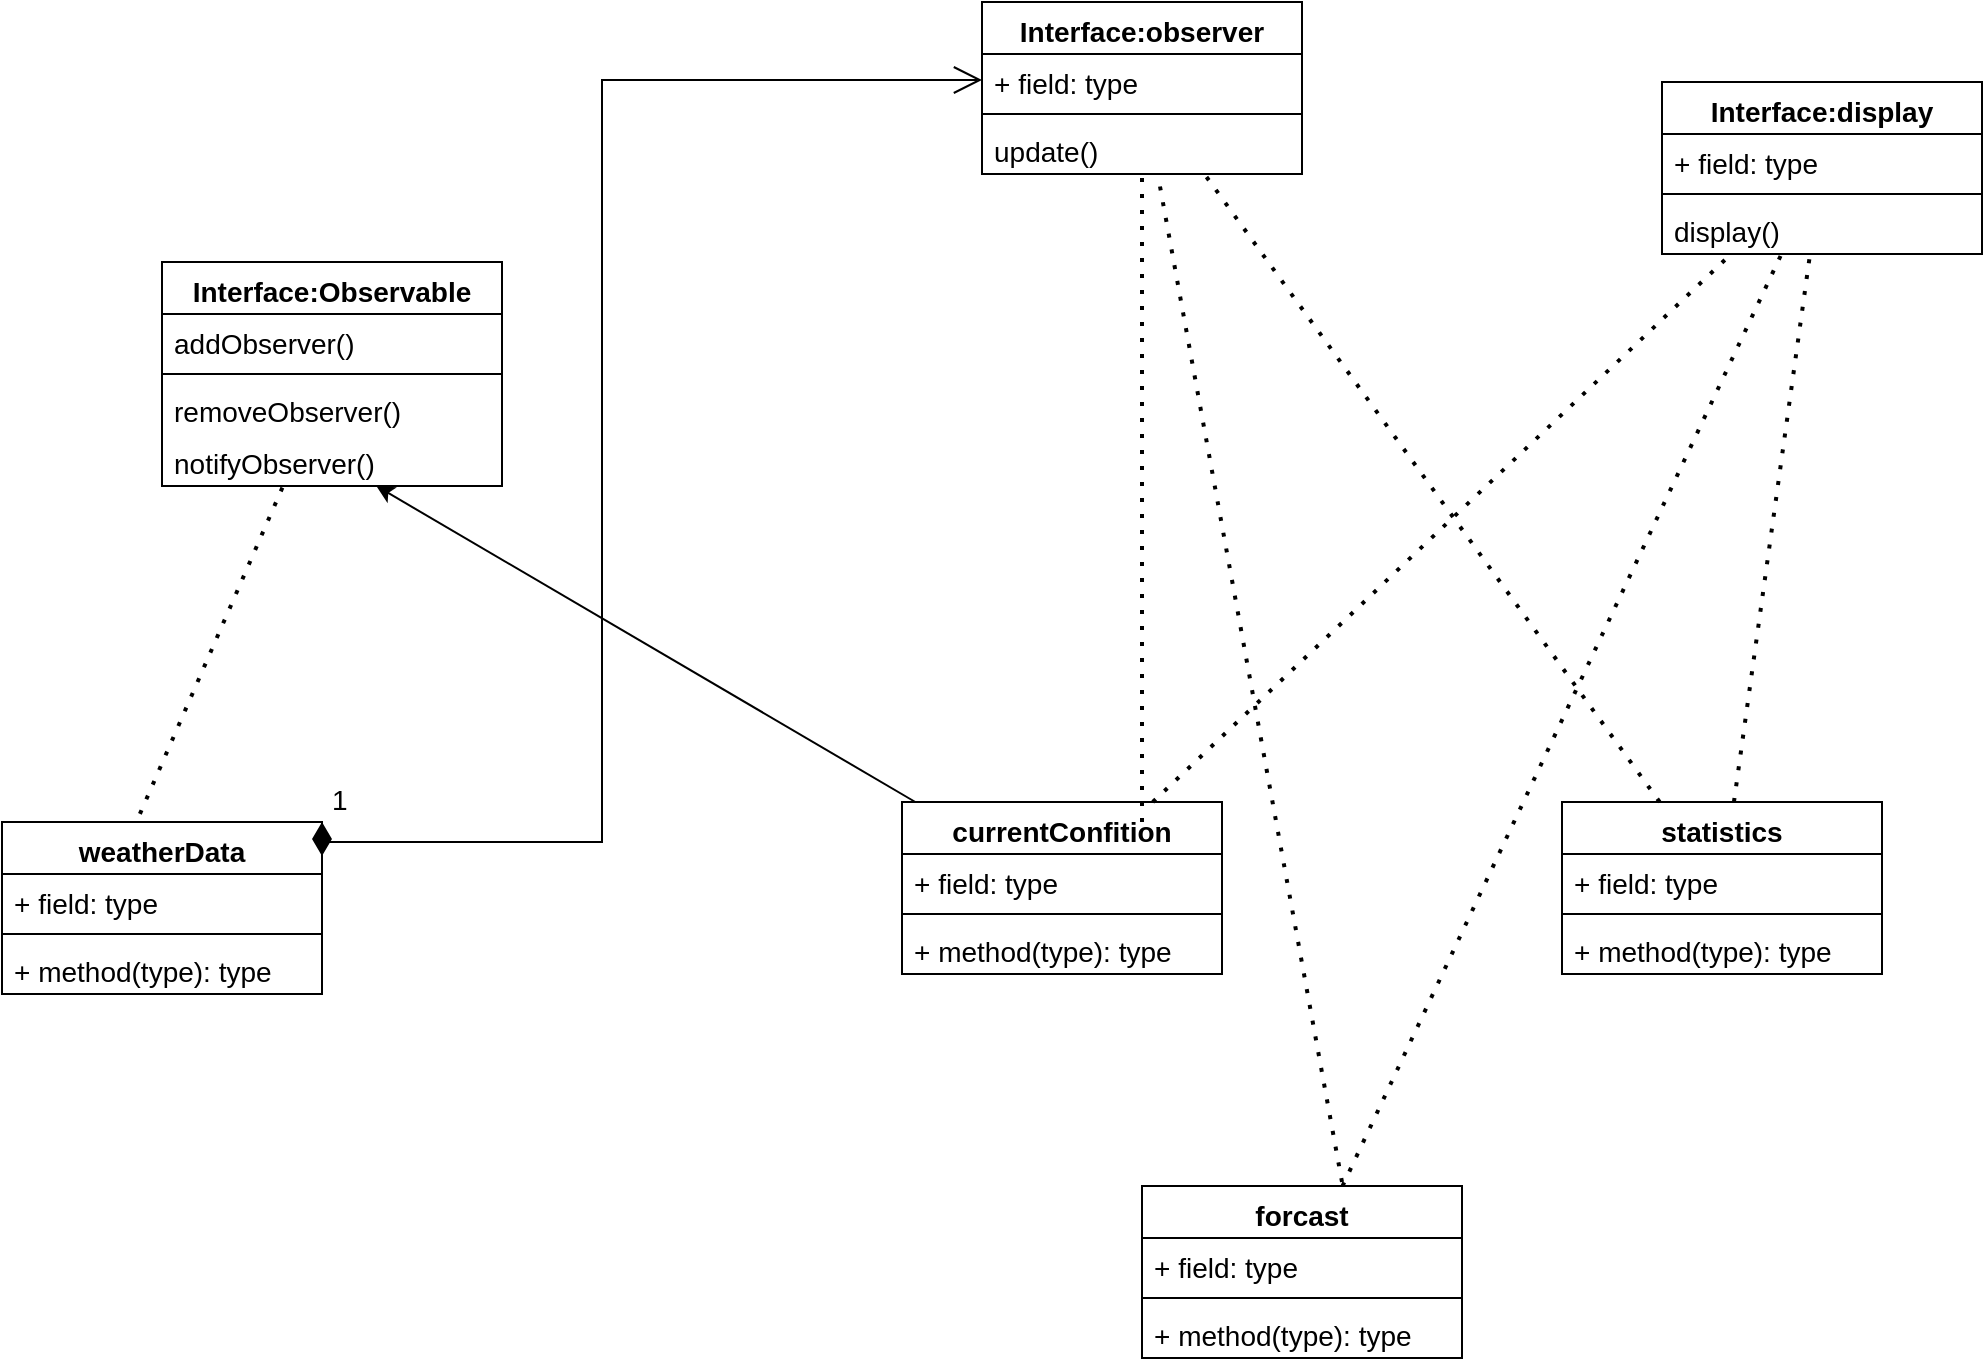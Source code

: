 <mxfile version="20.2.3" type="device"><diagram id="wjC18C30Qzfkxzj-ixqd" name="Page-1"><mxGraphModel dx="1298" dy="1976" grid="1" gridSize="10" guides="1" tooltips="1" connect="1" arrows="1" fold="1" page="1" pageScale="1" pageWidth="827" pageHeight="1169" math="0" shadow="0"><root><mxCell id="0"/><mxCell id="1" parent="0"/><mxCell id="UhULc9KYVfrSt8ejz4h0-21" value="Interface:Observable" style="swimlane;fontStyle=1;align=center;verticalAlign=top;childLayout=stackLayout;horizontal=1;startSize=26;horizontalStack=0;resizeParent=1;resizeParentMax=0;resizeLast=0;collapsible=1;marginBottom=0;fontSize=14;" vertex="1" parent="1"><mxGeometry x="90" y="80" width="170" height="112" as="geometry"><mxRectangle x="90" y="80" width="180" height="30" as="alternateBounds"/></mxGeometry></mxCell><mxCell id="UhULc9KYVfrSt8ejz4h0-22" value="addObserver()" style="text;strokeColor=none;fillColor=none;align=left;verticalAlign=top;spacingLeft=4;spacingRight=4;overflow=hidden;rotatable=0;points=[[0,0.5],[1,0.5]];portConstraint=eastwest;fontSize=14;" vertex="1" parent="UhULc9KYVfrSt8ejz4h0-21"><mxGeometry y="26" width="170" height="26" as="geometry"/></mxCell><mxCell id="UhULc9KYVfrSt8ejz4h0-23" value="" style="line;strokeWidth=1;fillColor=none;align=left;verticalAlign=middle;spacingTop=-1;spacingLeft=3;spacingRight=3;rotatable=0;labelPosition=right;points=[];portConstraint=eastwest;fontSize=14;" vertex="1" parent="UhULc9KYVfrSt8ejz4h0-21"><mxGeometry y="52" width="170" height="8" as="geometry"/></mxCell><object label="removeObserver()" mnmxn="" id="UhULc9KYVfrSt8ejz4h0-24"><mxCell style="text;strokeColor=none;fillColor=none;align=left;verticalAlign=top;spacingLeft=4;spacingRight=4;overflow=hidden;rotatable=0;points=[[0,0.5],[1,0.5]];portConstraint=eastwest;fontSize=14;" vertex="1" parent="UhULc9KYVfrSt8ejz4h0-21"><mxGeometry y="60" width="170" height="26" as="geometry"/></mxCell></object><object label="notifyObserver()" mnmxn="" id="UhULc9KYVfrSt8ejz4h0-30"><mxCell style="text;strokeColor=none;fillColor=none;align=left;verticalAlign=top;spacingLeft=4;spacingRight=4;overflow=hidden;rotatable=0;points=[[0,0.5],[1,0.5]];portConstraint=eastwest;fontSize=14;" vertex="1" parent="UhULc9KYVfrSt8ejz4h0-21"><mxGeometry y="86" width="170" height="26" as="geometry"/></mxCell></object><mxCell id="UhULc9KYVfrSt8ejz4h0-51" value="weatherData" style="swimlane;fontStyle=1;align=center;verticalAlign=top;childLayout=stackLayout;horizontal=1;startSize=26;horizontalStack=0;resizeParent=1;resizeParentMax=0;resizeLast=0;collapsible=1;marginBottom=0;fontSize=14;" vertex="1" parent="1"><mxGeometry x="10" y="360" width="160" height="86" as="geometry"/></mxCell><mxCell id="UhULc9KYVfrSt8ejz4h0-52" value="+ field: type" style="text;strokeColor=none;fillColor=none;align=left;verticalAlign=top;spacingLeft=4;spacingRight=4;overflow=hidden;rotatable=0;points=[[0,0.5],[1,0.5]];portConstraint=eastwest;fontSize=14;" vertex="1" parent="UhULc9KYVfrSt8ejz4h0-51"><mxGeometry y="26" width="160" height="26" as="geometry"/></mxCell><mxCell id="UhULc9KYVfrSt8ejz4h0-53" value="" style="line;strokeWidth=1;fillColor=none;align=left;verticalAlign=middle;spacingTop=-1;spacingLeft=3;spacingRight=3;rotatable=0;labelPosition=right;points=[];portConstraint=eastwest;fontSize=14;" vertex="1" parent="UhULc9KYVfrSt8ejz4h0-51"><mxGeometry y="52" width="160" height="8" as="geometry"/></mxCell><mxCell id="UhULc9KYVfrSt8ejz4h0-54" value="+ method(type): type" style="text;strokeColor=none;fillColor=none;align=left;verticalAlign=top;spacingLeft=4;spacingRight=4;overflow=hidden;rotatable=0;points=[[0,0.5],[1,0.5]];portConstraint=eastwest;fontSize=14;" vertex="1" parent="UhULc9KYVfrSt8ejz4h0-51"><mxGeometry y="60" width="160" height="26" as="geometry"/></mxCell><mxCell id="UhULc9KYVfrSt8ejz4h0-55" value="" style="endArrow=none;dashed=1;html=1;dashPattern=1 3;strokeWidth=2;rounded=0;fontSize=14;exitX=0.431;exitY=-0.047;exitDx=0;exitDy=0;exitPerimeter=0;" edge="1" parent="1" source="UhULc9KYVfrSt8ejz4h0-51" target="UhULc9KYVfrSt8ejz4h0-21"><mxGeometry width="50" height="50" relative="1" as="geometry"><mxPoint x="390" y="460" as="sourcePoint"/><mxPoint x="440" y="410" as="targetPoint"/></mxGeometry></mxCell><mxCell id="UhULc9KYVfrSt8ejz4h0-58" value="Interface:display" style="swimlane;fontStyle=1;align=center;verticalAlign=top;childLayout=stackLayout;horizontal=1;startSize=26;horizontalStack=0;resizeParent=1;resizeParentMax=0;resizeLast=0;collapsible=1;marginBottom=0;fontSize=14;" vertex="1" parent="1"><mxGeometry x="840" y="-10" width="160" height="86" as="geometry"/></mxCell><mxCell id="UhULc9KYVfrSt8ejz4h0-59" value="+ field: type" style="text;strokeColor=none;fillColor=none;align=left;verticalAlign=top;spacingLeft=4;spacingRight=4;overflow=hidden;rotatable=0;points=[[0,0.5],[1,0.5]];portConstraint=eastwest;fontSize=14;" vertex="1" parent="UhULc9KYVfrSt8ejz4h0-58"><mxGeometry y="26" width="160" height="26" as="geometry"/></mxCell><mxCell id="UhULc9KYVfrSt8ejz4h0-60" value="" style="line;strokeWidth=1;fillColor=none;align=left;verticalAlign=middle;spacingTop=-1;spacingLeft=3;spacingRight=3;rotatable=0;labelPosition=right;points=[];portConstraint=eastwest;fontSize=14;" vertex="1" parent="UhULc9KYVfrSt8ejz4h0-58"><mxGeometry y="52" width="160" height="8" as="geometry"/></mxCell><mxCell id="UhULc9KYVfrSt8ejz4h0-61" value="display()" style="text;strokeColor=none;fillColor=none;align=left;verticalAlign=top;spacingLeft=4;spacingRight=4;overflow=hidden;rotatable=0;points=[[0,0.5],[1,0.5]];portConstraint=eastwest;fontSize=14;" vertex="1" parent="UhULc9KYVfrSt8ejz4h0-58"><mxGeometry y="60" width="160" height="26" as="geometry"/></mxCell><mxCell id="UhULc9KYVfrSt8ejz4h0-62" value="currentConfition" style="swimlane;fontStyle=1;align=center;verticalAlign=top;childLayout=stackLayout;horizontal=1;startSize=26;horizontalStack=0;resizeParent=1;resizeParentMax=0;resizeLast=0;collapsible=1;marginBottom=0;fontSize=14;" vertex="1" parent="1"><mxGeometry x="460" y="350" width="160" height="86" as="geometry"/></mxCell><mxCell id="UhULc9KYVfrSt8ejz4h0-63" value="+ field: type" style="text;strokeColor=none;fillColor=none;align=left;verticalAlign=top;spacingLeft=4;spacingRight=4;overflow=hidden;rotatable=0;points=[[0,0.5],[1,0.5]];portConstraint=eastwest;fontSize=14;" vertex="1" parent="UhULc9KYVfrSt8ejz4h0-62"><mxGeometry y="26" width="160" height="26" as="geometry"/></mxCell><mxCell id="UhULc9KYVfrSt8ejz4h0-64" value="" style="line;strokeWidth=1;fillColor=none;align=left;verticalAlign=middle;spacingTop=-1;spacingLeft=3;spacingRight=3;rotatable=0;labelPosition=right;points=[];portConstraint=eastwest;fontSize=14;" vertex="1" parent="UhULc9KYVfrSt8ejz4h0-62"><mxGeometry y="52" width="160" height="8" as="geometry"/></mxCell><mxCell id="UhULc9KYVfrSt8ejz4h0-65" value="+ method(type): type" style="text;strokeColor=none;fillColor=none;align=left;verticalAlign=top;spacingLeft=4;spacingRight=4;overflow=hidden;rotatable=0;points=[[0,0.5],[1,0.5]];portConstraint=eastwest;fontSize=14;" vertex="1" parent="UhULc9KYVfrSt8ejz4h0-62"><mxGeometry y="60" width="160" height="26" as="geometry"/></mxCell><mxCell id="UhULc9KYVfrSt8ejz4h0-66" value="statistics" style="swimlane;fontStyle=1;align=center;verticalAlign=top;childLayout=stackLayout;horizontal=1;startSize=26;horizontalStack=0;resizeParent=1;resizeParentMax=0;resizeLast=0;collapsible=1;marginBottom=0;fontSize=14;" vertex="1" parent="1"><mxGeometry x="790" y="350" width="160" height="86" as="geometry"/></mxCell><mxCell id="UhULc9KYVfrSt8ejz4h0-67" value="+ field: type" style="text;strokeColor=none;fillColor=none;align=left;verticalAlign=top;spacingLeft=4;spacingRight=4;overflow=hidden;rotatable=0;points=[[0,0.5],[1,0.5]];portConstraint=eastwest;fontSize=14;" vertex="1" parent="UhULc9KYVfrSt8ejz4h0-66"><mxGeometry y="26" width="160" height="26" as="geometry"/></mxCell><mxCell id="UhULc9KYVfrSt8ejz4h0-68" value="" style="line;strokeWidth=1;fillColor=none;align=left;verticalAlign=middle;spacingTop=-1;spacingLeft=3;spacingRight=3;rotatable=0;labelPosition=right;points=[];portConstraint=eastwest;fontSize=14;" vertex="1" parent="UhULc9KYVfrSt8ejz4h0-66"><mxGeometry y="52" width="160" height="8" as="geometry"/></mxCell><mxCell id="UhULc9KYVfrSt8ejz4h0-69" value="+ method(type): type" style="text;strokeColor=none;fillColor=none;align=left;verticalAlign=top;spacingLeft=4;spacingRight=4;overflow=hidden;rotatable=0;points=[[0,0.5],[1,0.5]];portConstraint=eastwest;fontSize=14;" vertex="1" parent="UhULc9KYVfrSt8ejz4h0-66"><mxGeometry y="60" width="160" height="26" as="geometry"/></mxCell><mxCell id="UhULc9KYVfrSt8ejz4h0-70" value="forcast" style="swimlane;fontStyle=1;align=center;verticalAlign=top;childLayout=stackLayout;horizontal=1;startSize=26;horizontalStack=0;resizeParent=1;resizeParentMax=0;resizeLast=0;collapsible=1;marginBottom=0;fontSize=14;" vertex="1" parent="1"><mxGeometry x="580" y="542" width="160" height="86" as="geometry"/></mxCell><mxCell id="UhULc9KYVfrSt8ejz4h0-71" value="+ field: type" style="text;strokeColor=none;fillColor=none;align=left;verticalAlign=top;spacingLeft=4;spacingRight=4;overflow=hidden;rotatable=0;points=[[0,0.5],[1,0.5]];portConstraint=eastwest;fontSize=14;" vertex="1" parent="UhULc9KYVfrSt8ejz4h0-70"><mxGeometry y="26" width="160" height="26" as="geometry"/></mxCell><mxCell id="UhULc9KYVfrSt8ejz4h0-72" value="" style="line;strokeWidth=1;fillColor=none;align=left;verticalAlign=middle;spacingTop=-1;spacingLeft=3;spacingRight=3;rotatable=0;labelPosition=right;points=[];portConstraint=eastwest;fontSize=14;" vertex="1" parent="UhULc9KYVfrSt8ejz4h0-70"><mxGeometry y="52" width="160" height="8" as="geometry"/></mxCell><mxCell id="UhULc9KYVfrSt8ejz4h0-73" value="+ method(type): type" style="text;strokeColor=none;fillColor=none;align=left;verticalAlign=top;spacingLeft=4;spacingRight=4;overflow=hidden;rotatable=0;points=[[0,0.5],[1,0.5]];portConstraint=eastwest;fontSize=14;" vertex="1" parent="UhULc9KYVfrSt8ejz4h0-70"><mxGeometry y="60" width="160" height="26" as="geometry"/></mxCell><mxCell id="UhULc9KYVfrSt8ejz4h0-74" value="" style="endArrow=none;dashed=1;html=1;dashPattern=1 3;strokeWidth=2;rounded=0;fontSize=14;" edge="1" parent="1" source="UhULc9KYVfrSt8ejz4h0-62" target="UhULc9KYVfrSt8ejz4h0-58"><mxGeometry width="50" height="50" relative="1" as="geometry"><mxPoint x="168.96" y="375.958" as="sourcePoint"/><mxPoint x="181.094" y="202" as="targetPoint"/></mxGeometry></mxCell><mxCell id="UhULc9KYVfrSt8ejz4h0-75" value="" style="endArrow=none;dashed=1;html=1;dashPattern=1 3;strokeWidth=2;rounded=0;fontSize=14;" edge="1" parent="1" source="UhULc9KYVfrSt8ejz4h0-66" target="UhULc9KYVfrSt8ejz4h0-58"><mxGeometry width="50" height="50" relative="1" as="geometry"><mxPoint x="449.964" y="360" as="sourcePoint"/><mxPoint x="540.036" y="166" as="targetPoint"/></mxGeometry></mxCell><mxCell id="UhULc9KYVfrSt8ejz4h0-76" value="" style="endArrow=none;dashed=1;html=1;dashPattern=1 3;strokeWidth=2;rounded=0;fontSize=14;" edge="1" parent="1" source="UhULc9KYVfrSt8ejz4h0-70" target="UhULc9KYVfrSt8ejz4h0-58"><mxGeometry width="50" height="50" relative="1" as="geometry"><mxPoint x="703.893" y="360" as="sourcePoint"/><mxPoint x="586.107" y="166" as="targetPoint"/></mxGeometry></mxCell><mxCell id="UhULc9KYVfrSt8ejz4h0-77" value="" style="endArrow=classic;html=1;rounded=0;fontSize=14;" edge="1" parent="1" source="UhULc9KYVfrSt8ejz4h0-62" target="UhULc9KYVfrSt8ejz4h0-30"><mxGeometry width="50" height="50" relative="1" as="geometry"><mxPoint x="390" y="460" as="sourcePoint"/><mxPoint x="440" y="410" as="targetPoint"/></mxGeometry></mxCell><mxCell id="UhULc9KYVfrSt8ejz4h0-78" value="Interface:observer" style="swimlane;fontStyle=1;align=center;verticalAlign=top;childLayout=stackLayout;horizontal=1;startSize=26;horizontalStack=0;resizeParent=1;resizeParentMax=0;resizeLast=0;collapsible=1;marginBottom=0;fontSize=14;" vertex="1" parent="1"><mxGeometry x="500" y="-50" width="160" height="86" as="geometry"/></mxCell><mxCell id="UhULc9KYVfrSt8ejz4h0-79" value="+ field: type" style="text;strokeColor=none;fillColor=none;align=left;verticalAlign=top;spacingLeft=4;spacingRight=4;overflow=hidden;rotatable=0;points=[[0,0.5],[1,0.5]];portConstraint=eastwest;fontSize=14;" vertex="1" parent="UhULc9KYVfrSt8ejz4h0-78"><mxGeometry y="26" width="160" height="26" as="geometry"/></mxCell><mxCell id="UhULc9KYVfrSt8ejz4h0-80" value="" style="line;strokeWidth=1;fillColor=none;align=left;verticalAlign=middle;spacingTop=-1;spacingLeft=3;spacingRight=3;rotatable=0;labelPosition=right;points=[];portConstraint=eastwest;fontSize=14;" vertex="1" parent="UhULc9KYVfrSt8ejz4h0-78"><mxGeometry y="52" width="160" height="8" as="geometry"/></mxCell><mxCell id="UhULc9KYVfrSt8ejz4h0-81" value="update()" style="text;strokeColor=none;fillColor=none;align=left;verticalAlign=top;spacingLeft=4;spacingRight=4;overflow=hidden;rotatable=0;points=[[0,0.5],[1,0.5]];portConstraint=eastwest;fontSize=14;" vertex="1" parent="UhULc9KYVfrSt8ejz4h0-78"><mxGeometry y="60" width="160" height="26" as="geometry"/></mxCell><mxCell id="UhULc9KYVfrSt8ejz4h0-82" value="" style="endArrow=none;dashed=1;html=1;dashPattern=1 3;strokeWidth=2;rounded=0;fontSize=14;exitX=0.75;exitY=0.116;exitDx=0;exitDy=0;exitPerimeter=0;" edge="1" parent="1" source="UhULc9KYVfrSt8ejz4h0-62" target="UhULc9KYVfrSt8ejz4h0-78"><mxGeometry width="50" height="50" relative="1" as="geometry"><mxPoint x="477.607" y="360" as="sourcePoint"/><mxPoint x="692.393" y="166" as="targetPoint"/></mxGeometry></mxCell><mxCell id="UhULc9KYVfrSt8ejz4h0-83" value="" style="endArrow=none;dashed=1;html=1;dashPattern=1 3;strokeWidth=2;rounded=0;fontSize=14;" edge="1" parent="1" target="UhULc9KYVfrSt8ejz4h0-78"><mxGeometry width="50" height="50" relative="1" as="geometry"><mxPoint x="680" y="540" as="sourcePoint"/><mxPoint x="720.956" y="166" as="targetPoint"/></mxGeometry></mxCell><mxCell id="UhULc9KYVfrSt8ejz4h0-84" value="" style="endArrow=none;dashed=1;html=1;dashPattern=1 3;strokeWidth=2;rounded=0;fontSize=14;" edge="1" parent="1" source="UhULc9KYVfrSt8ejz4h0-66" target="UhULc9KYVfrSt8ejz4h0-78"><mxGeometry width="50" height="50" relative="1" as="geometry"><mxPoint x="731.536" y="360" as="sourcePoint"/><mxPoint x="738.464" y="166" as="targetPoint"/></mxGeometry></mxCell><mxCell id="UhULc9KYVfrSt8ejz4h0-88" value="1" style="endArrow=open;html=1;endSize=12;startArrow=diamondThin;startSize=14;startFill=1;edgeStyle=orthogonalEdgeStyle;align=left;verticalAlign=bottom;rounded=0;fontSize=14;exitX=1;exitY=0;exitDx=0;exitDy=0;entryX=0;entryY=0.5;entryDx=0;entryDy=0;" edge="1" parent="1" source="UhULc9KYVfrSt8ejz4h0-51" target="UhULc9KYVfrSt8ejz4h0-79"><mxGeometry x="-1" y="3" relative="1" as="geometry"><mxPoint x="330" y="360" as="sourcePoint"/><mxPoint x="490" y="360" as="targetPoint"/><Array as="points"><mxPoint x="170" y="370"/><mxPoint x="310" y="370"/><mxPoint x="310" y="-11"/></Array></mxGeometry></mxCell></root></mxGraphModel></diagram></mxfile>